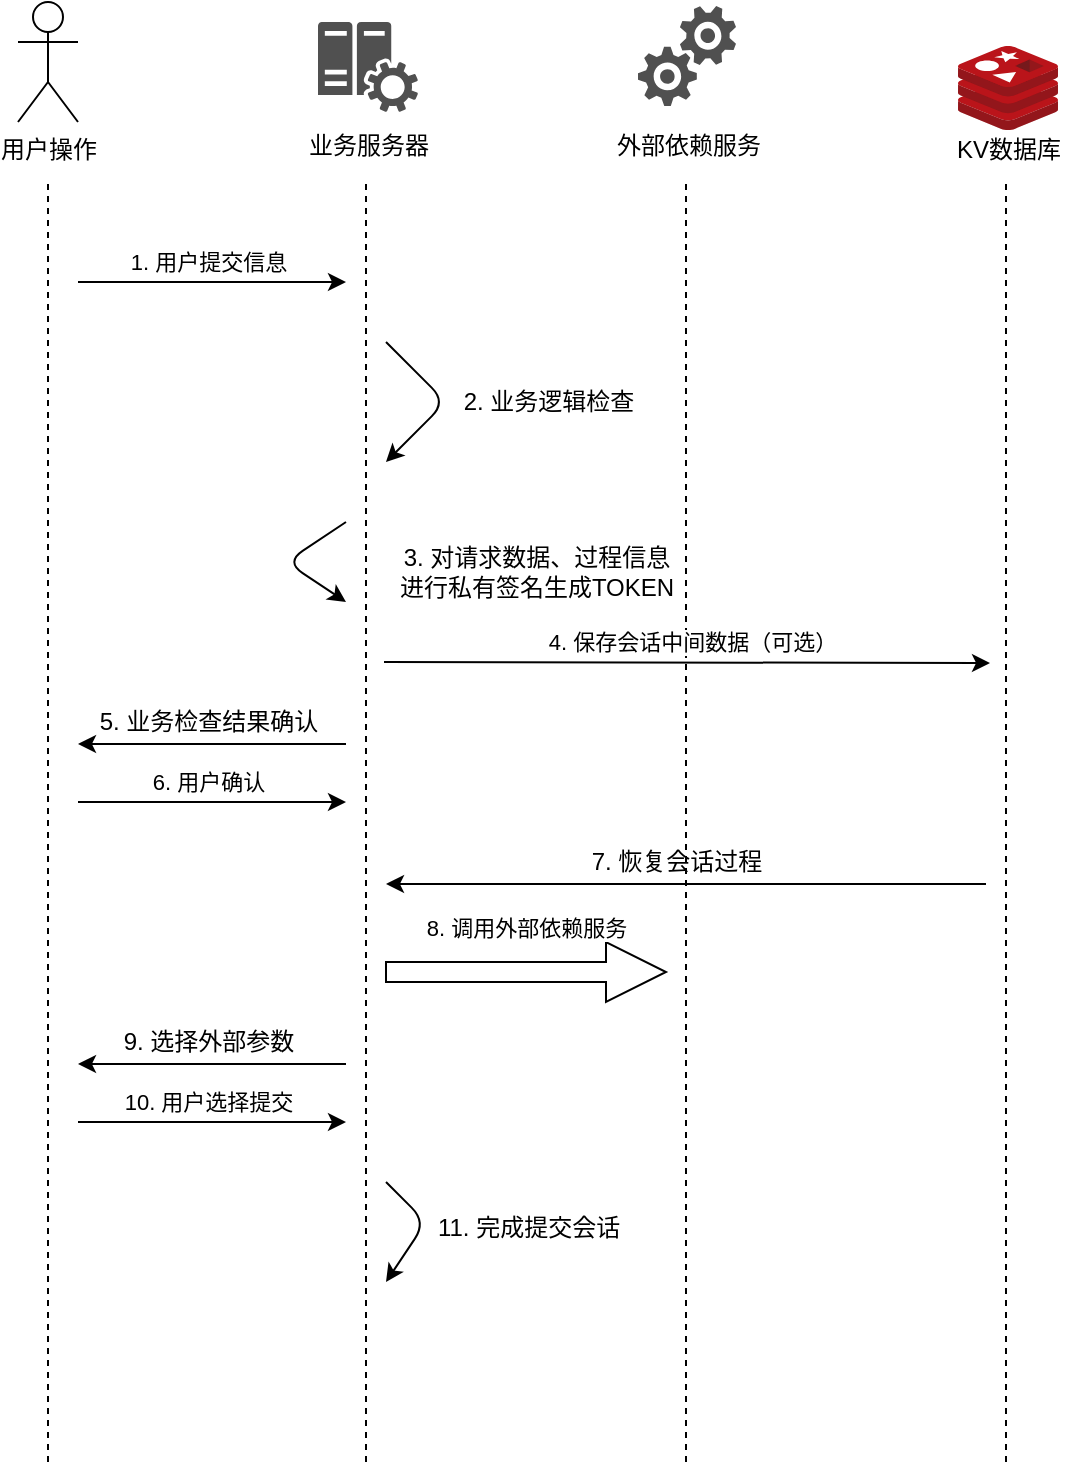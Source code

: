 <mxfile version="14.1.1" type="github">
  <diagram id="C5RBs43oDa-KdzZeNtuy" name="Page-1">
    <mxGraphModel dx="1242" dy="804" grid="1" gridSize="10" guides="1" tooltips="1" connect="1" arrows="0" fold="1" page="1" pageScale="1" pageWidth="827" pageHeight="1169" math="0" shadow="0">
      <root>
        <mxCell id="WIyWlLk6GJQsqaUBKTNV-0" />
        <mxCell id="WIyWlLk6GJQsqaUBKTNV-1" parent="WIyWlLk6GJQsqaUBKTNV-0" />
        <mxCell id="YHAJJ61EhPG3p9hfod3L-1" value="" style="endArrow=none;dashed=1;html=1;" edge="1" parent="WIyWlLk6GJQsqaUBKTNV-1">
          <mxGeometry width="50" height="50" relative="1" as="geometry">
            <mxPoint x="81" y="840" as="sourcePoint" />
            <mxPoint x="81" y="200" as="targetPoint" />
          </mxGeometry>
        </mxCell>
        <mxCell id="YHAJJ61EhPG3p9hfod3L-2" value="" style="endArrow=none;dashed=1;html=1;" edge="1" parent="WIyWlLk6GJQsqaUBKTNV-1">
          <mxGeometry width="50" height="50" relative="1" as="geometry">
            <mxPoint x="240" y="840" as="sourcePoint" />
            <mxPoint x="240" y="200" as="targetPoint" />
          </mxGeometry>
        </mxCell>
        <mxCell id="YHAJJ61EhPG3p9hfod3L-4" value="" style="endArrow=none;dashed=1;html=1;" edge="1" parent="WIyWlLk6GJQsqaUBKTNV-1">
          <mxGeometry width="50" height="50" relative="1" as="geometry">
            <mxPoint x="400" y="840" as="sourcePoint" />
            <mxPoint x="400" y="200" as="targetPoint" />
          </mxGeometry>
        </mxCell>
        <mxCell id="YHAJJ61EhPG3p9hfod3L-5" value="用户操作" style="shape=umlActor;verticalLabelPosition=bottom;verticalAlign=top;html=1;outlineConnect=0;" vertex="1" parent="WIyWlLk6GJQsqaUBKTNV-1">
          <mxGeometry x="66" y="110" width="30" height="60" as="geometry" />
        </mxCell>
        <mxCell id="YHAJJ61EhPG3p9hfod3L-7" value="" style="aspect=fixed;html=1;points=[];align=center;image;fontSize=12;image=img/lib/mscae/Cache_Redis_Product.svg;fillOpacity=100;strokeOpacity=100;" vertex="1" parent="WIyWlLk6GJQsqaUBKTNV-1">
          <mxGeometry x="536" y="132" width="50" height="42" as="geometry" />
        </mxCell>
        <mxCell id="YHAJJ61EhPG3p9hfod3L-8" value="" style="endArrow=none;dashed=1;html=1;" edge="1" parent="WIyWlLk6GJQsqaUBKTNV-1">
          <mxGeometry width="50" height="50" relative="1" as="geometry">
            <mxPoint x="560" y="840" as="sourcePoint" />
            <mxPoint x="560" y="200" as="targetPoint" />
          </mxGeometry>
        </mxCell>
        <mxCell id="YHAJJ61EhPG3p9hfod3L-9" value="KV数据库" style="text;html=1;align=center;verticalAlign=middle;resizable=0;points=[];autosize=1;" vertex="1" parent="WIyWlLk6GJQsqaUBKTNV-1">
          <mxGeometry x="526" y="174" width="70" height="20" as="geometry" />
        </mxCell>
        <mxCell id="YHAJJ61EhPG3p9hfod3L-10" value="" style="pointerEvents=1;shadow=0;dashed=0;html=1;strokeColor=none;labelPosition=center;verticalLabelPosition=bottom;verticalAlign=top;align=center;fillColor=#505050;shape=mxgraph.mscae.oms.config_assessment" vertex="1" parent="WIyWlLk6GJQsqaUBKTNV-1">
          <mxGeometry x="216" y="120" width="50" height="45" as="geometry" />
        </mxCell>
        <mxCell id="YHAJJ61EhPG3p9hfod3L-11" value="业务服务器" style="text;html=1;align=center;verticalAlign=middle;resizable=0;points=[];autosize=1;" vertex="1" parent="WIyWlLk6GJQsqaUBKTNV-1">
          <mxGeometry x="201" y="172" width="80" height="20" as="geometry" />
        </mxCell>
        <mxCell id="YHAJJ61EhPG3p9hfod3L-14" value="" style="pointerEvents=1;shadow=0;dashed=0;html=1;strokeColor=none;labelPosition=center;verticalLabelPosition=bottom;verticalAlign=top;align=center;fillColor=#505050;shape=mxgraph.mscae.oms.services" vertex="1" parent="WIyWlLk6GJQsqaUBKTNV-1">
          <mxGeometry x="376" y="112" width="49" height="50" as="geometry" />
        </mxCell>
        <mxCell id="YHAJJ61EhPG3p9hfod3L-15" value="外部依赖服务" style="text;html=1;align=center;verticalAlign=middle;resizable=0;points=[];autosize=1;" vertex="1" parent="WIyWlLk6GJQsqaUBKTNV-1">
          <mxGeometry x="355.5" y="172" width="90" height="20" as="geometry" />
        </mxCell>
        <mxCell id="YHAJJ61EhPG3p9hfod3L-16" value="" style="endArrow=classic;html=1;" edge="1" parent="WIyWlLk6GJQsqaUBKTNV-1">
          <mxGeometry width="50" height="50" relative="1" as="geometry">
            <mxPoint x="96" y="250" as="sourcePoint" />
            <mxPoint x="230" y="250" as="targetPoint" />
          </mxGeometry>
        </mxCell>
        <mxCell id="YHAJJ61EhPG3p9hfod3L-17" value="1. 用户提交信息" style="edgeLabel;html=1;align=center;verticalAlign=middle;resizable=0;points=[];" vertex="1" connectable="0" parent="YHAJJ61EhPG3p9hfod3L-16">
          <mxGeometry x="-0.605" y="4" relative="1" as="geometry">
            <mxPoint x="38" y="-6" as="offset" />
          </mxGeometry>
        </mxCell>
        <mxCell id="YHAJJ61EhPG3p9hfod3L-18" value="" style="endArrow=classic;html=1;" edge="1" parent="WIyWlLk6GJQsqaUBKTNV-1">
          <mxGeometry width="50" height="50" relative="1" as="geometry">
            <mxPoint x="250" y="280" as="sourcePoint" />
            <mxPoint x="250" y="340" as="targetPoint" />
            <Array as="points">
              <mxPoint x="280" y="310" />
            </Array>
          </mxGeometry>
        </mxCell>
        <mxCell id="YHAJJ61EhPG3p9hfod3L-19" value="2. 业务逻辑检查" style="text;html=1;align=center;verticalAlign=middle;resizable=0;points=[];autosize=1;" vertex="1" parent="WIyWlLk6GJQsqaUBKTNV-1">
          <mxGeometry x="281" y="300" width="100" height="20" as="geometry" />
        </mxCell>
        <mxCell id="YHAJJ61EhPG3p9hfod3L-22" value="" style="endArrow=classic;html=1;" edge="1" parent="WIyWlLk6GJQsqaUBKTNV-1">
          <mxGeometry width="50" height="50" relative="1" as="geometry">
            <mxPoint x="249" y="440" as="sourcePoint" />
            <mxPoint x="552" y="440.5" as="targetPoint" />
          </mxGeometry>
        </mxCell>
        <mxCell id="YHAJJ61EhPG3p9hfod3L-23" value="4. 保存会话中间数据（可选）" style="edgeLabel;html=1;align=center;verticalAlign=middle;resizable=0;points=[];" vertex="1" connectable="0" parent="YHAJJ61EhPG3p9hfod3L-22">
          <mxGeometry x="-0.605" y="4" relative="1" as="geometry">
            <mxPoint x="93.49" y="-6" as="offset" />
          </mxGeometry>
        </mxCell>
        <mxCell id="YHAJJ61EhPG3p9hfod3L-24" value="" style="group" vertex="1" connectable="0" parent="WIyWlLk6GJQsqaUBKTNV-1">
          <mxGeometry x="96" y="460" width="134" height="21" as="geometry" />
        </mxCell>
        <mxCell id="YHAJJ61EhPG3p9hfod3L-20" value="" style="endArrow=classic;html=1;" edge="1" parent="YHAJJ61EhPG3p9hfod3L-24">
          <mxGeometry width="50" height="50" relative="1" as="geometry">
            <mxPoint x="134" y="21" as="sourcePoint" />
            <mxPoint y="21" as="targetPoint" />
          </mxGeometry>
        </mxCell>
        <mxCell id="YHAJJ61EhPG3p9hfod3L-21" value="5. 业务检查结果确认" style="text;html=1;align=center;verticalAlign=middle;resizable=0;points=[];autosize=1;" vertex="1" parent="YHAJJ61EhPG3p9hfod3L-24">
          <mxGeometry width="130" height="20" as="geometry" />
        </mxCell>
        <mxCell id="YHAJJ61EhPG3p9hfod3L-25" value="" style="endArrow=classic;html=1;" edge="1" parent="WIyWlLk6GJQsqaUBKTNV-1">
          <mxGeometry width="50" height="50" relative="1" as="geometry">
            <mxPoint x="230" y="370" as="sourcePoint" />
            <mxPoint x="230" y="410" as="targetPoint" />
            <Array as="points">
              <mxPoint x="200" y="390" />
            </Array>
          </mxGeometry>
        </mxCell>
        <mxCell id="YHAJJ61EhPG3p9hfod3L-26" value="3. 对请求数据、过程信息&lt;br&gt;进行私有签名生成TOKEN" style="text;html=1;align=center;verticalAlign=middle;resizable=0;points=[];autosize=1;" vertex="1" parent="WIyWlLk6GJQsqaUBKTNV-1">
          <mxGeometry x="250" y="380" width="150" height="30" as="geometry" />
        </mxCell>
        <mxCell id="YHAJJ61EhPG3p9hfod3L-30" value="" style="endArrow=classic;html=1;" edge="1" parent="WIyWlLk6GJQsqaUBKTNV-1">
          <mxGeometry width="50" height="50" relative="1" as="geometry">
            <mxPoint x="96" y="510" as="sourcePoint" />
            <mxPoint x="230" y="510" as="targetPoint" />
          </mxGeometry>
        </mxCell>
        <mxCell id="YHAJJ61EhPG3p9hfod3L-31" value="6. 用户确认" style="edgeLabel;html=1;align=center;verticalAlign=middle;resizable=0;points=[];" vertex="1" connectable="0" parent="YHAJJ61EhPG3p9hfod3L-30">
          <mxGeometry x="-0.605" y="4" relative="1" as="geometry">
            <mxPoint x="38" y="-6" as="offset" />
          </mxGeometry>
        </mxCell>
        <mxCell id="YHAJJ61EhPG3p9hfod3L-32" value="" style="endArrow=classic;html=1;shape=arrow;" edge="1" parent="WIyWlLk6GJQsqaUBKTNV-1">
          <mxGeometry width="50" height="50" relative="1" as="geometry">
            <mxPoint x="250" y="595" as="sourcePoint" />
            <mxPoint x="390" y="595" as="targetPoint" />
          </mxGeometry>
        </mxCell>
        <mxCell id="YHAJJ61EhPG3p9hfod3L-33" value="8. 调用外部依赖服务" style="edgeLabel;html=1;align=center;verticalAlign=middle;resizable=0;points=[];" vertex="1" connectable="0" parent="YHAJJ61EhPG3p9hfod3L-32">
          <mxGeometry x="-0.605" y="4" relative="1" as="geometry">
            <mxPoint x="42" y="-18" as="offset" />
          </mxGeometry>
        </mxCell>
        <mxCell id="YHAJJ61EhPG3p9hfod3L-34" value="" style="group" vertex="1" connectable="0" parent="WIyWlLk6GJQsqaUBKTNV-1">
          <mxGeometry x="96" y="620" width="134" height="21" as="geometry" />
        </mxCell>
        <mxCell id="YHAJJ61EhPG3p9hfod3L-35" value="" style="endArrow=classic;html=1;" edge="1" parent="YHAJJ61EhPG3p9hfod3L-34">
          <mxGeometry width="50" height="50" relative="1" as="geometry">
            <mxPoint x="134" y="21" as="sourcePoint" />
            <mxPoint y="21" as="targetPoint" />
          </mxGeometry>
        </mxCell>
        <mxCell id="YHAJJ61EhPG3p9hfod3L-36" value="9. 选择外部参数" style="text;html=1;align=center;verticalAlign=middle;resizable=0;points=[];autosize=1;" vertex="1" parent="YHAJJ61EhPG3p9hfod3L-34">
          <mxGeometry x="15" width="100" height="20" as="geometry" />
        </mxCell>
        <mxCell id="YHAJJ61EhPG3p9hfod3L-37" value="" style="endArrow=classic;html=1;" edge="1" parent="WIyWlLk6GJQsqaUBKTNV-1">
          <mxGeometry width="50" height="50" relative="1" as="geometry">
            <mxPoint x="96" y="670" as="sourcePoint" />
            <mxPoint x="230" y="670" as="targetPoint" />
          </mxGeometry>
        </mxCell>
        <mxCell id="YHAJJ61EhPG3p9hfod3L-38" value="10. 用户选择提交" style="edgeLabel;html=1;align=center;verticalAlign=middle;resizable=0;points=[];" vertex="1" connectable="0" parent="YHAJJ61EhPG3p9hfod3L-37">
          <mxGeometry x="-0.605" y="4" relative="1" as="geometry">
            <mxPoint x="38" y="-6" as="offset" />
          </mxGeometry>
        </mxCell>
        <mxCell id="YHAJJ61EhPG3p9hfod3L-39" value="" style="group" vertex="1" connectable="0" parent="WIyWlLk6GJQsqaUBKTNV-1">
          <mxGeometry x="250" y="530" width="134" height="21" as="geometry" />
        </mxCell>
        <mxCell id="YHAJJ61EhPG3p9hfod3L-40" value="" style="endArrow=classic;html=1;" edge="1" parent="YHAJJ61EhPG3p9hfod3L-39">
          <mxGeometry width="50" height="50" relative="1" as="geometry">
            <mxPoint x="300" y="21" as="sourcePoint" />
            <mxPoint y="21" as="targetPoint" />
          </mxGeometry>
        </mxCell>
        <mxCell id="YHAJJ61EhPG3p9hfod3L-41" value="7. 恢复会话过程" style="text;html=1;align=center;verticalAlign=middle;resizable=0;points=[];autosize=1;" vertex="1" parent="WIyWlLk6GJQsqaUBKTNV-1">
          <mxGeometry x="345" y="530" width="100" height="20" as="geometry" />
        </mxCell>
        <mxCell id="YHAJJ61EhPG3p9hfod3L-42" value="" style="endArrow=classic;html=1;" edge="1" parent="WIyWlLk6GJQsqaUBKTNV-1">
          <mxGeometry width="50" height="50" relative="1" as="geometry">
            <mxPoint x="250" y="700" as="sourcePoint" />
            <mxPoint x="250" y="750" as="targetPoint" />
            <Array as="points">
              <mxPoint x="270" y="720" />
            </Array>
          </mxGeometry>
        </mxCell>
        <mxCell id="YHAJJ61EhPG3p9hfod3L-43" value="11. 完成提交会话" style="text;html=1;align=center;verticalAlign=middle;resizable=0;points=[];autosize=1;" vertex="1" parent="WIyWlLk6GJQsqaUBKTNV-1">
          <mxGeometry x="266" y="713" width="110" height="20" as="geometry" />
        </mxCell>
      </root>
    </mxGraphModel>
  </diagram>
</mxfile>
